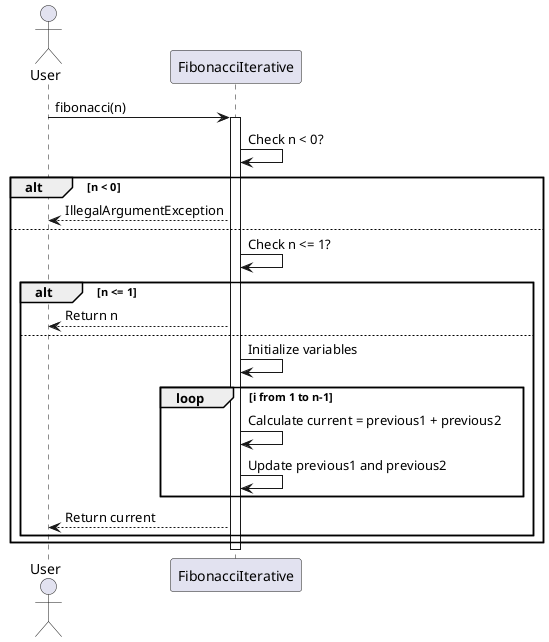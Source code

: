 @startuml
actor User

User -> FibonacciIterative: fibonacci(n)
activate FibonacciIterative

FibonacciIterative -> FibonacciIterative: Check n < 0?
alt n < 0
    FibonacciIterative --> User: IllegalArgumentException
else
    FibonacciIterative -> FibonacciIterative: Check n <= 1?
    alt n <= 1
        FibonacciIterative --> User: Return n
    else
        FibonacciIterative -> FibonacciIterative: Initialize variables
        loop i from 1 to n-1
            FibonacciIterative -> FibonacciIterative: Calculate current = previous1 + previous2
            FibonacciIterative -> FibonacciIterative: Update previous1 and previous2
        end
        FibonacciIterative --> User: Return current
    end
end
deactivate FibonacciIterative
@enduml
